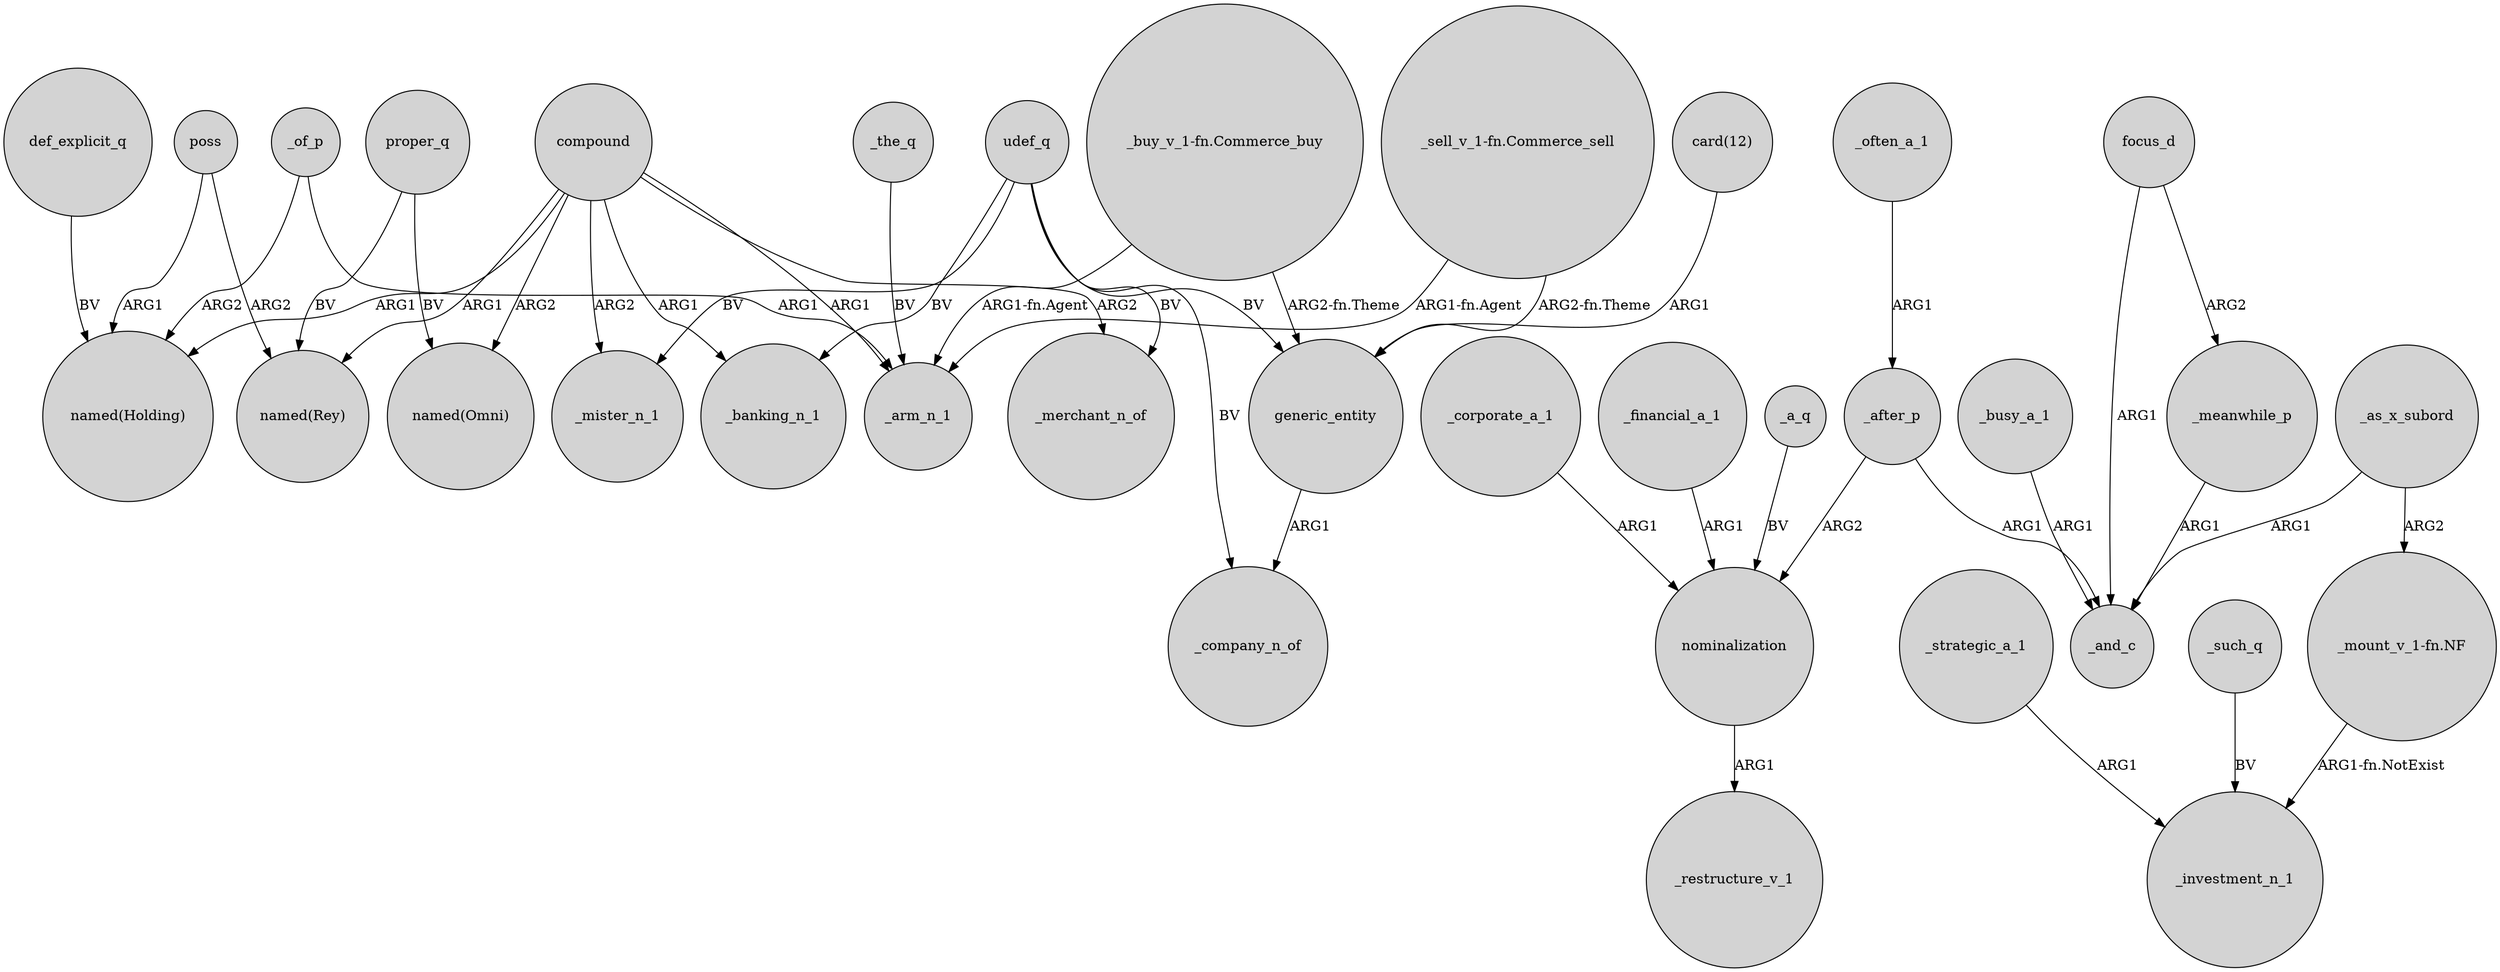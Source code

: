 digraph {
	node [shape=circle style=filled]
	udef_q -> _merchant_n_of [label=BV]
	_meanwhile_p -> _and_c [label=ARG1]
	compound -> "named(Holding)" [label=ARG1]
	_financial_a_1 -> nominalization [label=ARG1]
	udef_q -> generic_entity [label=BV]
	_after_p -> _and_c [label=ARG1]
	def_explicit_q -> "named(Holding)" [label=BV]
	compound -> _mister_n_1 [label=ARG2]
	poss -> "named(Holding)" [label=ARG1]
	"_sell_v_1-fn.Commerce_sell" -> _arm_n_1 [label="ARG1-fn.Agent"]
	udef_q -> _mister_n_1 [label=BV]
	"_mount_v_1-fn.NF" -> _investment_n_1 [label="ARG1-fn.NotExist"]
	_a_q -> nominalization [label=BV]
	_as_x_subord -> "_mount_v_1-fn.NF" [label=ARG2]
	compound -> _arm_n_1 [label=ARG1]
	compound -> "named(Rey)" [label=ARG1]
	nominalization -> _restructure_v_1 [label=ARG1]
	_of_p -> "named(Holding)" [label=ARG2]
	_of_p -> _arm_n_1 [label=ARG1]
	"_sell_v_1-fn.Commerce_sell" -> generic_entity [label="ARG2-fn.Theme"]
	compound -> _banking_n_1 [label=ARG1]
	_as_x_subord -> _and_c [label=ARG1]
	proper_q -> "named(Omni)" [label=BV]
	focus_d -> _meanwhile_p [label=ARG2]
	generic_entity -> _company_n_of [label=ARG1]
	"_buy_v_1-fn.Commerce_buy" -> generic_entity [label="ARG2-fn.Theme"]
	focus_d -> _and_c [label=ARG1]
	"_buy_v_1-fn.Commerce_buy" -> _arm_n_1 [label="ARG1-fn.Agent"]
	_often_a_1 -> _after_p [label=ARG1]
	"card(12)" -> generic_entity [label=ARG1]
	_strategic_a_1 -> _investment_n_1 [label=ARG1]
	_corporate_a_1 -> nominalization [label=ARG1]
	_such_q -> _investment_n_1 [label=BV]
	compound -> _merchant_n_of [label=ARG2]
	poss -> "named(Rey)" [label=ARG2]
	compound -> "named(Omni)" [label=ARG2]
	udef_q -> _company_n_of [label=BV]
	udef_q -> _banking_n_1 [label=BV]
	_after_p -> nominalization [label=ARG2]
	_busy_a_1 -> _and_c [label=ARG1]
	_the_q -> _arm_n_1 [label=BV]
	proper_q -> "named(Rey)" [label=BV]
}
